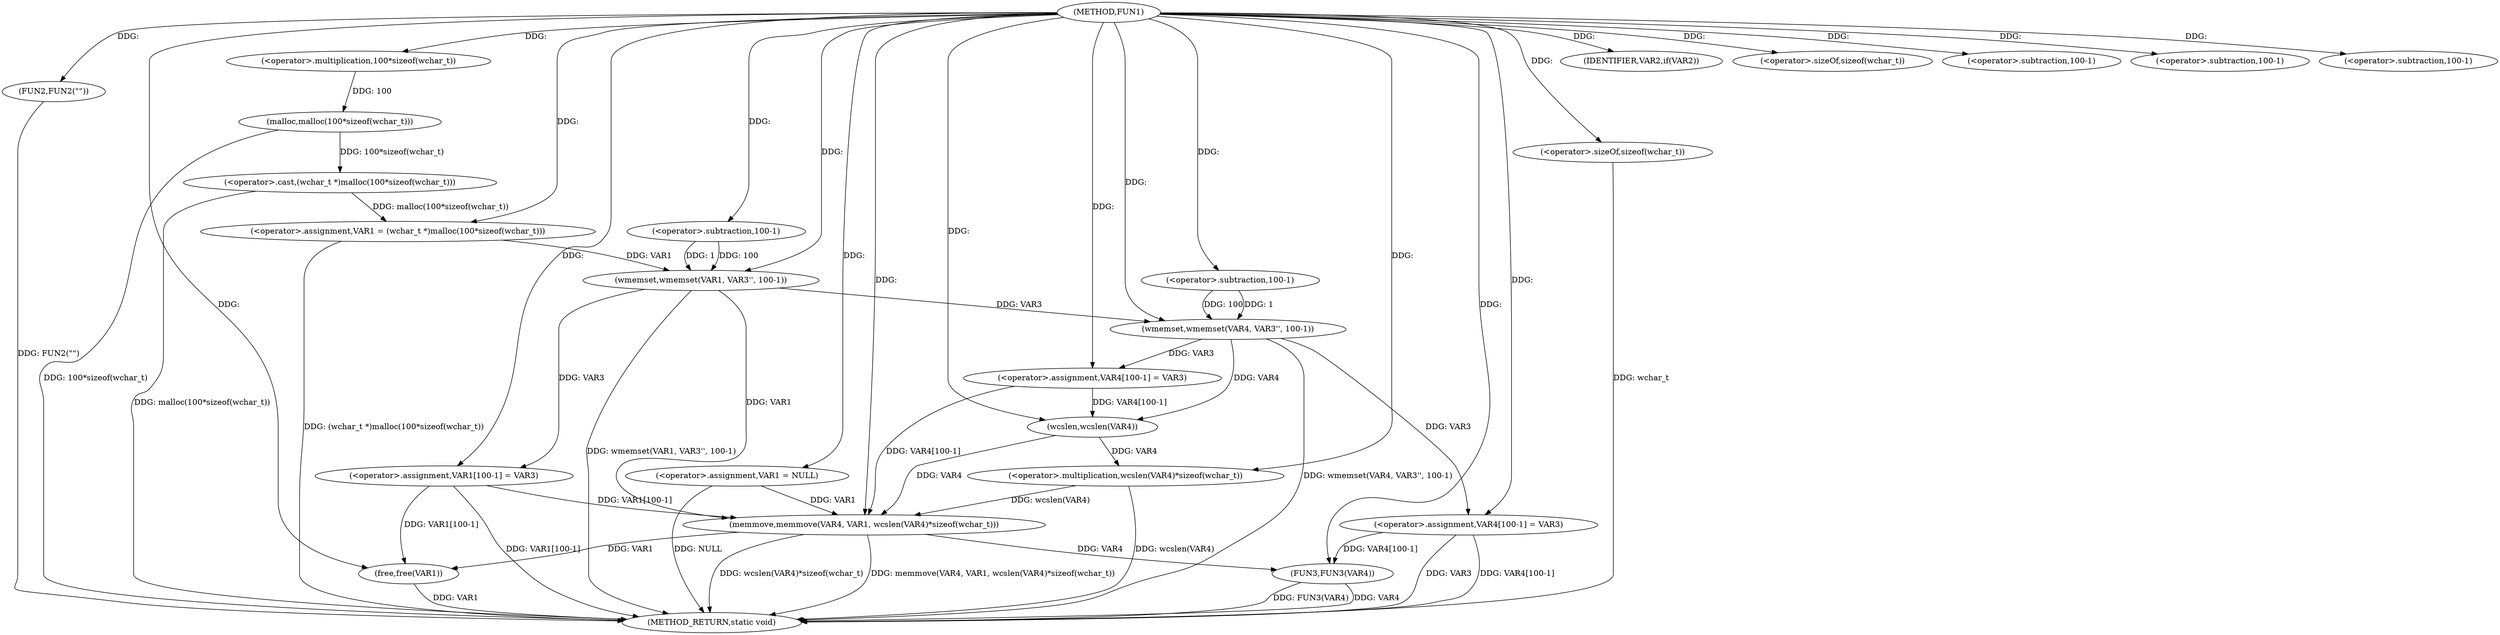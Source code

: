 digraph FUN1 {  
"1000100" [label = "(METHOD,FUN1)" ]
"1000169" [label = "(METHOD_RETURN,static void)" ]
"1000103" [label = "(<operator>.assignment,VAR1 = NULL)" ]
"1000107" [label = "(IDENTIFIER,VAR2,if(VAR2))" ]
"1000109" [label = "(FUN2,FUN2(\"\"))" ]
"1000113" [label = "(<operator>.assignment,VAR1 = (wchar_t *)malloc(100*sizeof(wchar_t)))" ]
"1000115" [label = "(<operator>.cast,(wchar_t *)malloc(100*sizeof(wchar_t)))" ]
"1000117" [label = "(malloc,malloc(100*sizeof(wchar_t)))" ]
"1000118" [label = "(<operator>.multiplication,100*sizeof(wchar_t))" ]
"1000120" [label = "(<operator>.sizeOf,sizeof(wchar_t))" ]
"1000122" [label = "(wmemset,wmemset(VAR1, VAR3'', 100-1))" ]
"1000125" [label = "(<operator>.subtraction,100-1)" ]
"1000128" [label = "(<operator>.assignment,VAR1[100-1] = VAR3)" ]
"1000131" [label = "(<operator>.subtraction,100-1)" ]
"1000137" [label = "(wmemset,wmemset(VAR4, VAR3'', 100-1))" ]
"1000140" [label = "(<operator>.subtraction,100-1)" ]
"1000143" [label = "(<operator>.assignment,VAR4[100-1] = VAR3)" ]
"1000146" [label = "(<operator>.subtraction,100-1)" ]
"1000150" [label = "(memmove,memmove(VAR4, VAR1, wcslen(VAR4)*sizeof(wchar_t)))" ]
"1000153" [label = "(<operator>.multiplication,wcslen(VAR4)*sizeof(wchar_t))" ]
"1000154" [label = "(wcslen,wcslen(VAR4))" ]
"1000156" [label = "(<operator>.sizeOf,sizeof(wchar_t))" ]
"1000158" [label = "(<operator>.assignment,VAR4[100-1] = VAR3)" ]
"1000161" [label = "(<operator>.subtraction,100-1)" ]
"1000165" [label = "(FUN3,FUN3(VAR4))" ]
"1000167" [label = "(free,free(VAR1))" ]
  "1000156" -> "1000169"  [ label = "DDG: wchar_t"] 
  "1000103" -> "1000169"  [ label = "DDG: NULL"] 
  "1000165" -> "1000169"  [ label = "DDG: VAR4"] 
  "1000113" -> "1000169"  [ label = "DDG: (wchar_t *)malloc(100*sizeof(wchar_t))"] 
  "1000150" -> "1000169"  [ label = "DDG: wcslen(VAR4)*sizeof(wchar_t)"] 
  "1000117" -> "1000169"  [ label = "DDG: 100*sizeof(wchar_t)"] 
  "1000153" -> "1000169"  [ label = "DDG: wcslen(VAR4)"] 
  "1000122" -> "1000169"  [ label = "DDG: wmemset(VAR1, VAR3'', 100-1)"] 
  "1000150" -> "1000169"  [ label = "DDG: memmove(VAR4, VAR1, wcslen(VAR4)*sizeof(wchar_t))"] 
  "1000165" -> "1000169"  [ label = "DDG: FUN3(VAR4)"] 
  "1000158" -> "1000169"  [ label = "DDG: VAR4[100-1]"] 
  "1000115" -> "1000169"  [ label = "DDG: malloc(100*sizeof(wchar_t))"] 
  "1000167" -> "1000169"  [ label = "DDG: VAR1"] 
  "1000158" -> "1000169"  [ label = "DDG: VAR3"] 
  "1000128" -> "1000169"  [ label = "DDG: VAR1[100-1]"] 
  "1000137" -> "1000169"  [ label = "DDG: wmemset(VAR4, VAR3'', 100-1)"] 
  "1000109" -> "1000169"  [ label = "DDG: FUN2(\"\")"] 
  "1000100" -> "1000103"  [ label = "DDG: "] 
  "1000100" -> "1000107"  [ label = "DDG: "] 
  "1000100" -> "1000109"  [ label = "DDG: "] 
  "1000115" -> "1000113"  [ label = "DDG: malloc(100*sizeof(wchar_t))"] 
  "1000100" -> "1000113"  [ label = "DDG: "] 
  "1000117" -> "1000115"  [ label = "DDG: 100*sizeof(wchar_t)"] 
  "1000118" -> "1000117"  [ label = "DDG: 100"] 
  "1000100" -> "1000118"  [ label = "DDG: "] 
  "1000100" -> "1000120"  [ label = "DDG: "] 
  "1000113" -> "1000122"  [ label = "DDG: VAR1"] 
  "1000100" -> "1000122"  [ label = "DDG: "] 
  "1000125" -> "1000122"  [ label = "DDG: 100"] 
  "1000125" -> "1000122"  [ label = "DDG: 1"] 
  "1000100" -> "1000125"  [ label = "DDG: "] 
  "1000122" -> "1000128"  [ label = "DDG: VAR3"] 
  "1000100" -> "1000128"  [ label = "DDG: "] 
  "1000100" -> "1000131"  [ label = "DDG: "] 
  "1000100" -> "1000137"  [ label = "DDG: "] 
  "1000122" -> "1000137"  [ label = "DDG: VAR3"] 
  "1000140" -> "1000137"  [ label = "DDG: 100"] 
  "1000140" -> "1000137"  [ label = "DDG: 1"] 
  "1000100" -> "1000140"  [ label = "DDG: "] 
  "1000137" -> "1000143"  [ label = "DDG: VAR3"] 
  "1000100" -> "1000143"  [ label = "DDG: "] 
  "1000100" -> "1000146"  [ label = "DDG: "] 
  "1000154" -> "1000150"  [ label = "DDG: VAR4"] 
  "1000143" -> "1000150"  [ label = "DDG: VAR4[100-1]"] 
  "1000100" -> "1000150"  [ label = "DDG: "] 
  "1000103" -> "1000150"  [ label = "DDG: VAR1"] 
  "1000122" -> "1000150"  [ label = "DDG: VAR1"] 
  "1000128" -> "1000150"  [ label = "DDG: VAR1[100-1]"] 
  "1000153" -> "1000150"  [ label = "DDG: wcslen(VAR4)"] 
  "1000154" -> "1000153"  [ label = "DDG: VAR4"] 
  "1000143" -> "1000154"  [ label = "DDG: VAR4[100-1]"] 
  "1000137" -> "1000154"  [ label = "DDG: VAR4"] 
  "1000100" -> "1000154"  [ label = "DDG: "] 
  "1000100" -> "1000153"  [ label = "DDG: "] 
  "1000100" -> "1000156"  [ label = "DDG: "] 
  "1000100" -> "1000158"  [ label = "DDG: "] 
  "1000137" -> "1000158"  [ label = "DDG: VAR3"] 
  "1000100" -> "1000161"  [ label = "DDG: "] 
  "1000158" -> "1000165"  [ label = "DDG: VAR4[100-1]"] 
  "1000150" -> "1000165"  [ label = "DDG: VAR4"] 
  "1000100" -> "1000165"  [ label = "DDG: "] 
  "1000150" -> "1000167"  [ label = "DDG: VAR1"] 
  "1000128" -> "1000167"  [ label = "DDG: VAR1[100-1]"] 
  "1000100" -> "1000167"  [ label = "DDG: "] 
}
